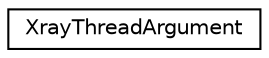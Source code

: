 digraph "Graphical Class Hierarchy"
{
  edge [fontname="Helvetica",fontsize="10",labelfontname="Helvetica",labelfontsize="10"];
  node [fontname="Helvetica",fontsize="10",shape=record];
  rankdir="LR";
  Node0 [label="XrayThreadArgument",height=0.2,width=0.4,color="black", fillcolor="white", style="filled",URL="$structXrayThreadArgument.html",tooltip="Data struct to be passed to threads. "];
}

